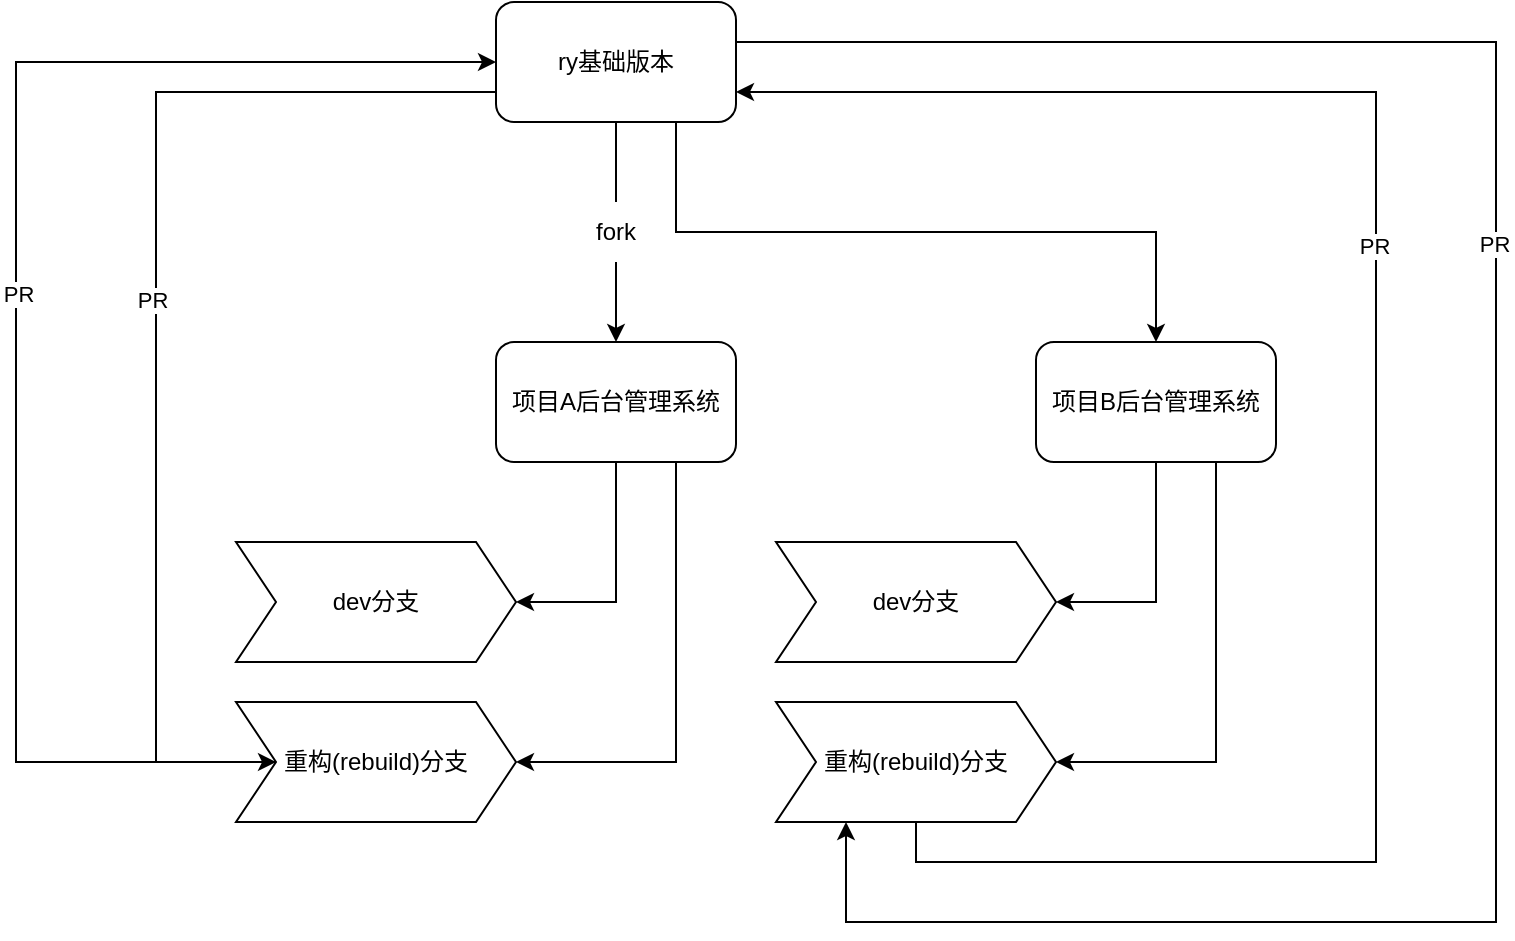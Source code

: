 <mxfile version="20.6.0" type="github">
  <diagram id="gB3BNtg2bvb_x0dQ6MIg" name="第 1 页">
    <mxGraphModel dx="2249" dy="754" grid="1" gridSize="10" guides="1" tooltips="1" connect="1" arrows="1" fold="1" page="1" pageScale="1" pageWidth="827" pageHeight="1169" math="0" shadow="0">
      <root>
        <mxCell id="0" />
        <mxCell id="1" parent="0" />
        <mxCell id="9cnRKNxWYngUztfJHME0-3" style="edgeStyle=orthogonalEdgeStyle;rounded=0;orthogonalLoop=1;jettySize=auto;html=1;exitX=0.5;exitY=1;exitDx=0;exitDy=0;startArrow=none;" parent="1" source="9cnRKNxWYngUztfJHME0-4" target="9cnRKNxWYngUztfJHME0-2" edge="1">
          <mxGeometry relative="1" as="geometry" />
        </mxCell>
        <mxCell id="Q8OSuR3w9s7w2Fs7_V2b-13" style="edgeStyle=orthogonalEdgeStyle;rounded=0;orthogonalLoop=1;jettySize=auto;html=1;exitX=0.75;exitY=1;exitDx=0;exitDy=0;" edge="1" parent="1" source="9cnRKNxWYngUztfJHME0-1" target="Q8OSuR3w9s7w2Fs7_V2b-10">
          <mxGeometry relative="1" as="geometry" />
        </mxCell>
        <mxCell id="Q8OSuR3w9s7w2Fs7_V2b-16" style="edgeStyle=orthogonalEdgeStyle;rounded=0;orthogonalLoop=1;jettySize=auto;html=1;exitX=0;exitY=0.75;exitDx=0;exitDy=0;entryX=0;entryY=0.5;entryDx=0;entryDy=0;" edge="1" parent="1" source="9cnRKNxWYngUztfJHME0-1" target="Q8OSuR3w9s7w2Fs7_V2b-4">
          <mxGeometry relative="1" as="geometry">
            <Array as="points">
              <mxPoint x="-150" y="65" />
              <mxPoint x="-150" y="400" />
            </Array>
          </mxGeometry>
        </mxCell>
        <mxCell id="Q8OSuR3w9s7w2Fs7_V2b-17" value="PR" style="edgeLabel;html=1;align=center;verticalAlign=middle;resizable=0;points=[];" vertex="1" connectable="0" parent="Q8OSuR3w9s7w2Fs7_V2b-16">
          <mxGeometry x="-0.03" y="-2" relative="1" as="geometry">
            <mxPoint as="offset" />
          </mxGeometry>
        </mxCell>
        <mxCell id="Q8OSuR3w9s7w2Fs7_V2b-19" style="edgeStyle=orthogonalEdgeStyle;rounded=0;orthogonalLoop=1;jettySize=auto;html=1;exitX=1;exitY=0.5;exitDx=0;exitDy=0;entryX=0.25;entryY=1;entryDx=0;entryDy=0;" edge="1" parent="1" source="9cnRKNxWYngUztfJHME0-1" target="Q8OSuR3w9s7w2Fs7_V2b-11">
          <mxGeometry relative="1" as="geometry">
            <Array as="points">
              <mxPoint x="140" y="40" />
              <mxPoint x="520" y="40" />
              <mxPoint x="520" y="480" />
              <mxPoint x="195" y="480" />
            </Array>
          </mxGeometry>
        </mxCell>
        <mxCell id="Q8OSuR3w9s7w2Fs7_V2b-20" value="PR" style="edgeLabel;html=1;align=center;verticalAlign=middle;resizable=0;points=[];" vertex="1" connectable="0" parent="Q8OSuR3w9s7w2Fs7_V2b-19">
          <mxGeometry x="-0.185" y="-1" relative="1" as="geometry">
            <mxPoint as="offset" />
          </mxGeometry>
        </mxCell>
        <mxCell id="9cnRKNxWYngUztfJHME0-1" value="ry基础版本" style="rounded=1;whiteSpace=wrap;html=1;" parent="1" vertex="1">
          <mxGeometry x="20" y="20" width="120" height="60" as="geometry" />
        </mxCell>
        <mxCell id="Q8OSuR3w9s7w2Fs7_V2b-5" style="edgeStyle=orthogonalEdgeStyle;rounded=0;orthogonalLoop=1;jettySize=auto;html=1;exitX=0.75;exitY=1;exitDx=0;exitDy=0;entryX=1;entryY=0.5;entryDx=0;entryDy=0;" edge="1" parent="1" source="9cnRKNxWYngUztfJHME0-2" target="Q8OSuR3w9s7w2Fs7_V2b-4">
          <mxGeometry relative="1" as="geometry" />
        </mxCell>
        <mxCell id="Q8OSuR3w9s7w2Fs7_V2b-7" style="edgeStyle=orthogonalEdgeStyle;rounded=0;orthogonalLoop=1;jettySize=auto;html=1;exitX=0.5;exitY=1;exitDx=0;exitDy=0;entryX=1;entryY=0.5;entryDx=0;entryDy=0;" edge="1" parent="1" source="9cnRKNxWYngUztfJHME0-2" target="Q8OSuR3w9s7w2Fs7_V2b-6">
          <mxGeometry relative="1" as="geometry" />
        </mxCell>
        <mxCell id="9cnRKNxWYngUztfJHME0-2" value="项目A后台管理系统" style="rounded=1;whiteSpace=wrap;html=1;" parent="1" vertex="1">
          <mxGeometry x="20" y="190" width="120" height="60" as="geometry" />
        </mxCell>
        <mxCell id="9cnRKNxWYngUztfJHME0-4" value="fork" style="text;html=1;strokeColor=none;fillColor=none;align=center;verticalAlign=middle;whiteSpace=wrap;rounded=0;" parent="1" vertex="1">
          <mxGeometry x="50" y="120" width="60" height="30" as="geometry" />
        </mxCell>
        <mxCell id="9cnRKNxWYngUztfJHME0-5" value="" style="edgeStyle=orthogonalEdgeStyle;rounded=0;orthogonalLoop=1;jettySize=auto;html=1;exitX=0.5;exitY=1;exitDx=0;exitDy=0;endArrow=none;" parent="1" source="9cnRKNxWYngUztfJHME0-1" target="9cnRKNxWYngUztfJHME0-4" edge="1">
          <mxGeometry relative="1" as="geometry">
            <mxPoint x="80" y="80" as="sourcePoint" />
            <mxPoint x="80" y="190" as="targetPoint" />
          </mxGeometry>
        </mxCell>
        <mxCell id="Q8OSuR3w9s7w2Fs7_V2b-14" style="edgeStyle=orthogonalEdgeStyle;rounded=0;orthogonalLoop=1;jettySize=auto;html=1;entryX=0;entryY=0.5;entryDx=0;entryDy=0;" edge="1" parent="1" source="Q8OSuR3w9s7w2Fs7_V2b-4" target="9cnRKNxWYngUztfJHME0-1">
          <mxGeometry relative="1" as="geometry">
            <Array as="points">
              <mxPoint x="-220" y="400" />
              <mxPoint x="-220" y="50" />
            </Array>
          </mxGeometry>
        </mxCell>
        <mxCell id="Q8OSuR3w9s7w2Fs7_V2b-15" value="PR" style="edgeLabel;html=1;align=center;verticalAlign=middle;resizable=0;points=[];" vertex="1" connectable="0" parent="Q8OSuR3w9s7w2Fs7_V2b-14">
          <mxGeometry x="0.011" y="-1" relative="1" as="geometry">
            <mxPoint as="offset" />
          </mxGeometry>
        </mxCell>
        <mxCell id="Q8OSuR3w9s7w2Fs7_V2b-4" value="重构(rebuild)分支" style="shape=step;perimeter=stepPerimeter;whiteSpace=wrap;html=1;fixedSize=1;" vertex="1" parent="1">
          <mxGeometry x="-110" y="370" width="140" height="60" as="geometry" />
        </mxCell>
        <mxCell id="Q8OSuR3w9s7w2Fs7_V2b-6" value="dev分支" style="shape=step;perimeter=stepPerimeter;whiteSpace=wrap;html=1;fixedSize=1;" vertex="1" parent="1">
          <mxGeometry x="-110" y="290" width="140" height="60" as="geometry" />
        </mxCell>
        <mxCell id="Q8OSuR3w9s7w2Fs7_V2b-8" style="edgeStyle=orthogonalEdgeStyle;rounded=0;orthogonalLoop=1;jettySize=auto;html=1;exitX=0.75;exitY=1;exitDx=0;exitDy=0;entryX=1;entryY=0.5;entryDx=0;entryDy=0;" edge="1" parent="1" source="Q8OSuR3w9s7w2Fs7_V2b-10" target="Q8OSuR3w9s7w2Fs7_V2b-11">
          <mxGeometry relative="1" as="geometry" />
        </mxCell>
        <mxCell id="Q8OSuR3w9s7w2Fs7_V2b-9" style="edgeStyle=orthogonalEdgeStyle;rounded=0;orthogonalLoop=1;jettySize=auto;html=1;exitX=0.5;exitY=1;exitDx=0;exitDy=0;entryX=1;entryY=0.5;entryDx=0;entryDy=0;" edge="1" parent="1" source="Q8OSuR3w9s7w2Fs7_V2b-10" target="Q8OSuR3w9s7w2Fs7_V2b-12">
          <mxGeometry relative="1" as="geometry" />
        </mxCell>
        <mxCell id="Q8OSuR3w9s7w2Fs7_V2b-10" value="项目B后台管理系统" style="rounded=1;whiteSpace=wrap;html=1;" vertex="1" parent="1">
          <mxGeometry x="290" y="190" width="120" height="60" as="geometry" />
        </mxCell>
        <mxCell id="Q8OSuR3w9s7w2Fs7_V2b-22" style="edgeStyle=orthogonalEdgeStyle;rounded=0;orthogonalLoop=1;jettySize=auto;html=1;exitX=0.5;exitY=1;exitDx=0;exitDy=0;entryX=1;entryY=0.75;entryDx=0;entryDy=0;" edge="1" parent="1" source="Q8OSuR3w9s7w2Fs7_V2b-11" target="9cnRKNxWYngUztfJHME0-1">
          <mxGeometry relative="1" as="geometry">
            <Array as="points">
              <mxPoint x="230" y="450" />
              <mxPoint x="460" y="450" />
              <mxPoint x="460" y="65" />
            </Array>
          </mxGeometry>
        </mxCell>
        <mxCell id="Q8OSuR3w9s7w2Fs7_V2b-23" value="PR" style="edgeLabel;html=1;align=center;verticalAlign=middle;resizable=0;points=[];" vertex="1" connectable="0" parent="Q8OSuR3w9s7w2Fs7_V2b-22">
          <mxGeometry x="0.169" y="1" relative="1" as="geometry">
            <mxPoint as="offset" />
          </mxGeometry>
        </mxCell>
        <mxCell id="Q8OSuR3w9s7w2Fs7_V2b-11" value="重构(rebuild)分支" style="shape=step;perimeter=stepPerimeter;whiteSpace=wrap;html=1;fixedSize=1;" vertex="1" parent="1">
          <mxGeometry x="160" y="370" width="140" height="60" as="geometry" />
        </mxCell>
        <mxCell id="Q8OSuR3w9s7w2Fs7_V2b-12" value="dev分支" style="shape=step;perimeter=stepPerimeter;whiteSpace=wrap;html=1;fixedSize=1;" vertex="1" parent="1">
          <mxGeometry x="160" y="290" width="140" height="60" as="geometry" />
        </mxCell>
      </root>
    </mxGraphModel>
  </diagram>
</mxfile>
